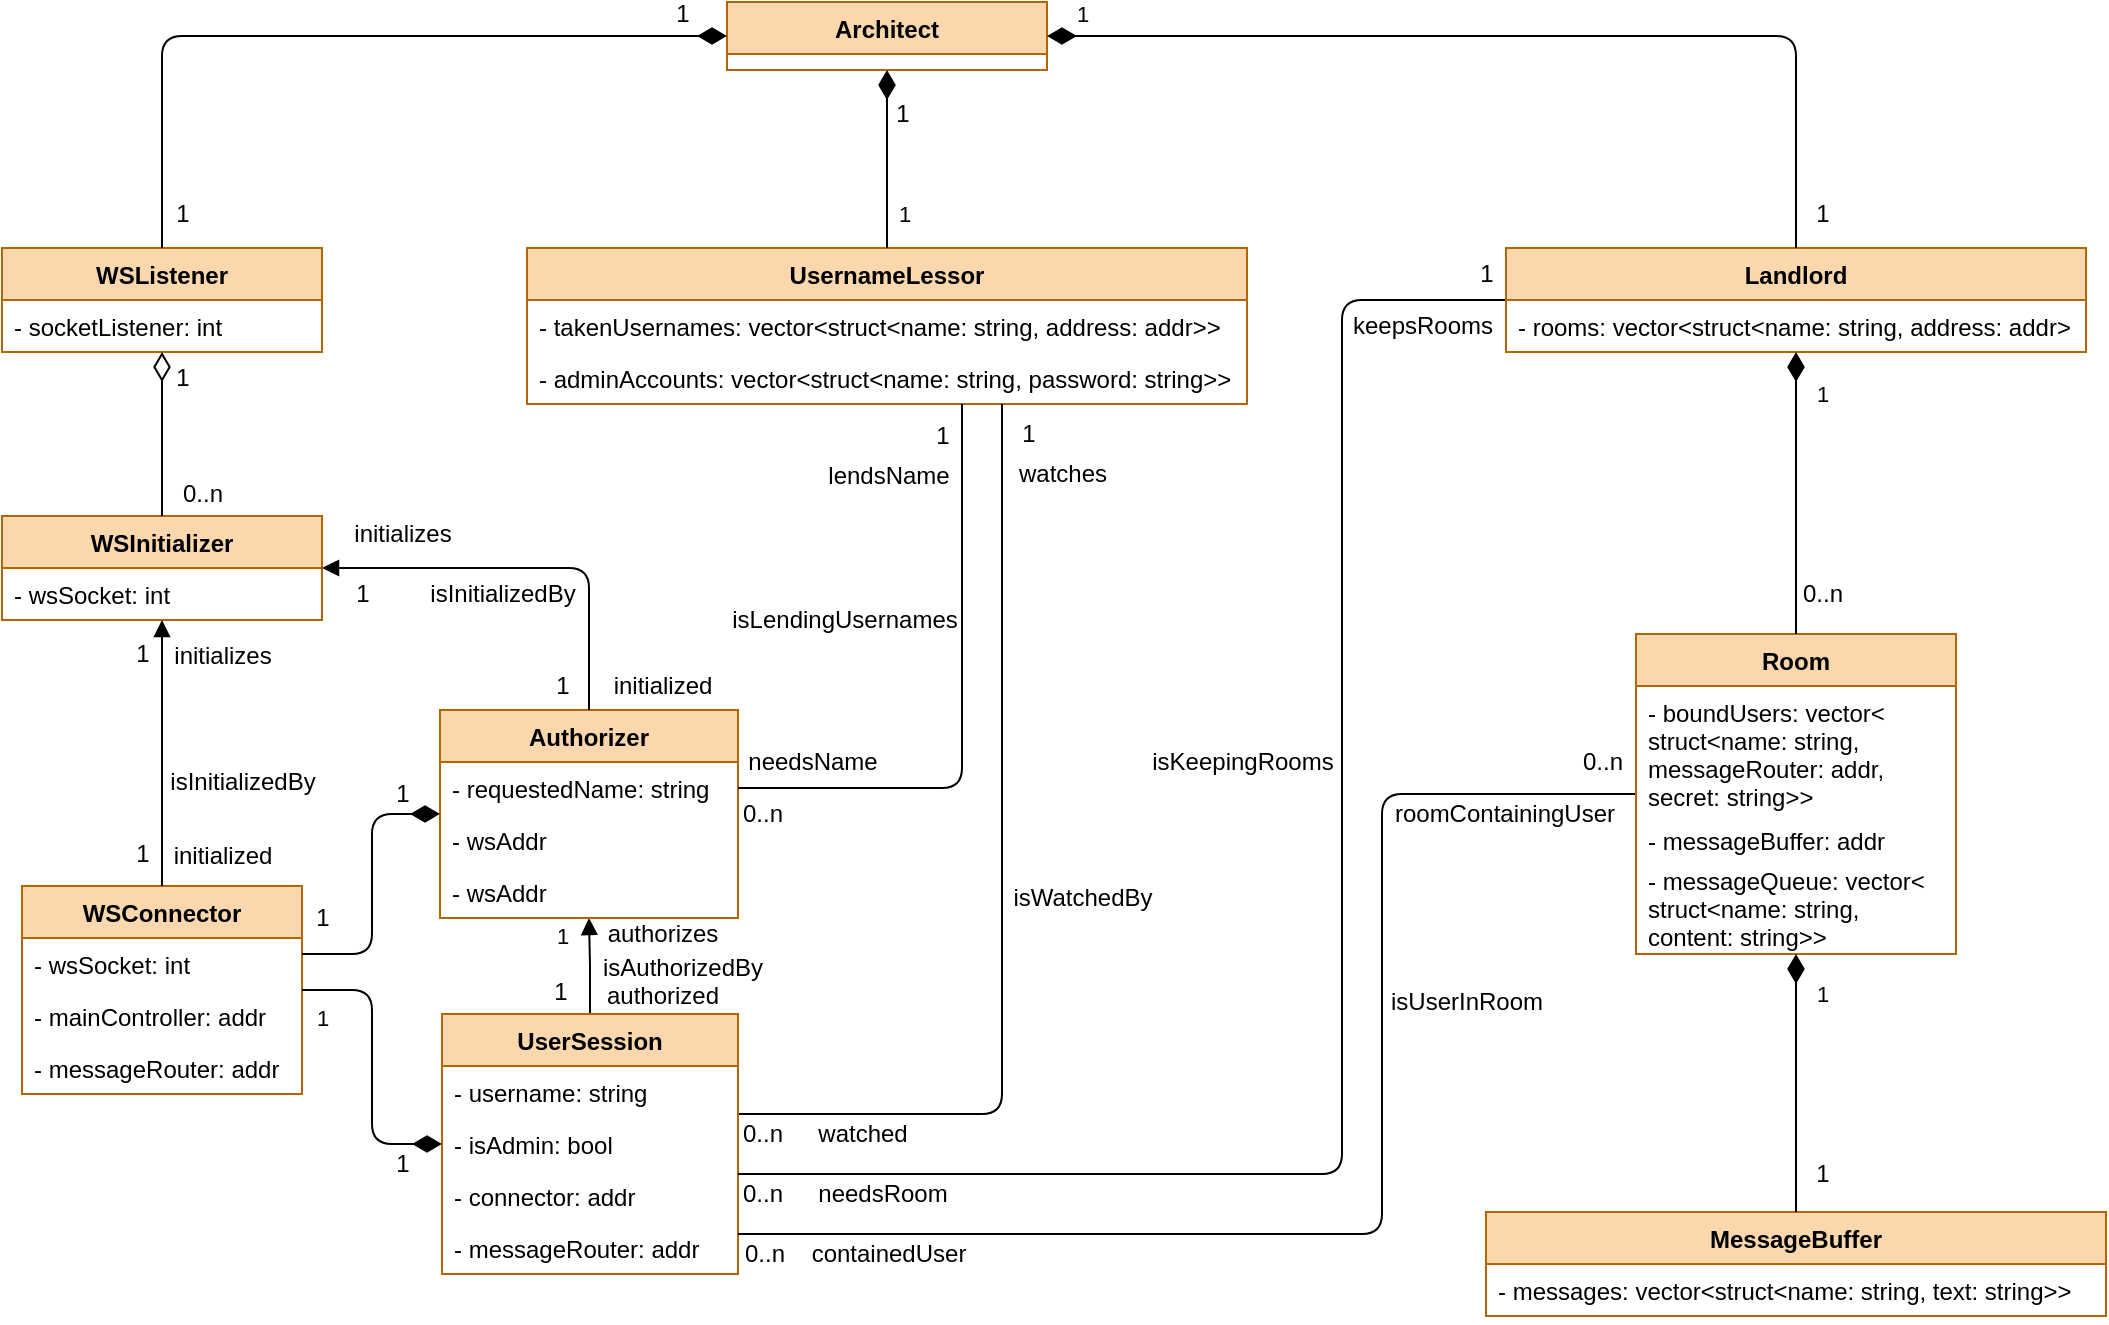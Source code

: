 <mxfile version="10.4.9" type="device"><diagram name="Diagram aktorów v2" id="rr_fTWwNaRQf55Klu2Y6"><mxGraphModel dx="1373" dy="843" grid="1" gridSize="10" guides="1" tooltips="1" connect="1" arrows="1" fold="1" page="1" pageScale="1" pageWidth="1169" pageHeight="827" math="0" shadow="0"><root><mxCell id="zxA9TpANWVotkcWOaQqB-0"/><mxCell id="zxA9TpANWVotkcWOaQqB-1" parent="zxA9TpANWVotkcWOaQqB-0"/><mxCell id="zxA9TpANWVotkcWOaQqB-6" value="Architect" style="swimlane;fontStyle=1;align=center;verticalAlign=top;childLayout=stackLayout;horizontal=1;startSize=26;horizontalStack=0;resizeParent=1;resizeParentMax=0;resizeLast=0;collapsible=1;marginBottom=0;fillColor=#fad7ac;strokeColor=#b46504;" parent="zxA9TpANWVotkcWOaQqB-1" vertex="1"><mxGeometry x="392.5" y="24" width="160" height="34" as="geometry"/></mxCell><mxCell id="zxA9TpANWVotkcWOaQqB-12" value="WSListener&#10;" style="swimlane;fontStyle=1;align=center;verticalAlign=top;childLayout=stackLayout;horizontal=1;startSize=26;horizontalStack=0;resizeParent=1;resizeParentMax=0;resizeLast=0;collapsible=1;marginBottom=0;fillColor=#fad7ac;strokeColor=#b46504;" parent="zxA9TpANWVotkcWOaQqB-1" vertex="1"><mxGeometry x="30" y="147" width="160" height="52" as="geometry"/></mxCell><mxCell id="zxA9TpANWVotkcWOaQqB-13" value="- socketListener: int" style="text;strokeColor=none;fillColor=none;align=left;verticalAlign=top;spacingLeft=4;spacingRight=4;overflow=hidden;rotatable=0;points=[[0,0.5],[1,0.5]];portConstraint=eastwest;" parent="zxA9TpANWVotkcWOaQqB-12" vertex="1"><mxGeometry y="26" width="160" height="26" as="geometry"/></mxCell><mxCell id="zxA9TpANWVotkcWOaQqB-17" value="WSConnector" style="swimlane;fontStyle=1;align=center;verticalAlign=top;childLayout=stackLayout;horizontal=1;startSize=26;horizontalStack=0;resizeParent=1;resizeParentMax=0;resizeLast=0;collapsible=1;marginBottom=0;fillColor=#fad7ac;strokeColor=#b46504;" parent="zxA9TpANWVotkcWOaQqB-1" vertex="1"><mxGeometry x="40" y="466" width="140" height="104" as="geometry"/></mxCell><mxCell id="zxA9TpANWVotkcWOaQqB-18" value="- wsSocket: int" style="text;strokeColor=none;fillColor=none;align=left;verticalAlign=top;spacingLeft=4;spacingRight=4;overflow=hidden;rotatable=0;points=[[0,0.5],[1,0.5]];portConstraint=eastwest;" parent="zxA9TpANWVotkcWOaQqB-17" vertex="1"><mxGeometry y="26" width="140" height="26" as="geometry"/></mxCell><mxCell id="zxA9TpANWVotkcWOaQqB-19" value="- mainController: addr" style="text;strokeColor=none;fillColor=none;align=left;verticalAlign=top;spacingLeft=4;spacingRight=4;overflow=hidden;rotatable=0;points=[[0,0.5],[1,0.5]];portConstraint=eastwest;" parent="zxA9TpANWVotkcWOaQqB-17" vertex="1"><mxGeometry y="52" width="140" height="26" as="geometry"/></mxCell><mxCell id="zxA9TpANWVotkcWOaQqB-20" value="- messageRouter: addr" style="text;strokeColor=none;fillColor=none;align=left;verticalAlign=top;spacingLeft=4;spacingRight=4;overflow=hidden;rotatable=0;points=[[0,0.5],[1,0.5]];portConstraint=eastwest;" parent="zxA9TpANWVotkcWOaQqB-17" vertex="1"><mxGeometry y="78" width="140" height="26" as="geometry"/></mxCell><mxCell id="OrC6-KIRTj1P0hcJWyzh-14" value="1" style="edgeStyle=orthogonalEdgeStyle;rounded=0;orthogonalLoop=1;jettySize=auto;html=1;endSize=6;endArrow=block;endFill=1;" edge="1" parent="zxA9TpANWVotkcWOaQqB-1" source="zxA9TpANWVotkcWOaQqB-39" target="zxA9TpANWVotkcWOaQqB-23"><mxGeometry x="0.631" y="14" relative="1" as="geometry"><mxPoint as="offset"/></mxGeometry></mxCell><mxCell id="Lt7dxFX-S4jymq1BvSvm-37" value="1" style="text;html=1;resizable=0;points=[];align=center;verticalAlign=middle;labelBackgroundColor=#ffffff;" vertex="1" connectable="0" parent="OrC6-KIRTj1P0hcJWyzh-14"><mxGeometry y="7" relative="1" as="geometry"><mxPoint x="-7.5" y="12.5" as="offset"/></mxGeometry></mxCell><mxCell id="Lt7dxFX-S4jymq1BvSvm-45" value="isAuthorizedBy" style="text;html=1;resizable=0;points=[];align=center;verticalAlign=middle;labelBackgroundColor=#ffffff;" vertex="1" connectable="0" parent="OrC6-KIRTj1P0hcJWyzh-14"><mxGeometry x="0.281" y="-1" relative="1" as="geometry"><mxPoint x="45.5" y="7" as="offset"/></mxGeometry></mxCell><mxCell id="Lt7dxFX-S4jymq1BvSvm-46" value="authorizes" style="text;html=1;resizable=0;points=[];align=center;verticalAlign=middle;labelBackgroundColor=#ffffff;" vertex="1" connectable="0" parent="OrC6-KIRTj1P0hcJWyzh-14"><mxGeometry x="0.005" y="15" relative="1" as="geometry"><mxPoint x="51.5" y="-16" as="offset"/></mxGeometry></mxCell><mxCell id="Lt7dxFX-S4jymq1BvSvm-47" value="authorized" style="text;html=1;resizable=0;points=[];align=center;verticalAlign=middle;labelBackgroundColor=#ffffff;" vertex="1" connectable="0" parent="OrC6-KIRTj1P0hcJWyzh-14"><mxGeometry x="-0.254" y="-1" relative="1" as="geometry"><mxPoint x="35" y="9" as="offset"/></mxGeometry></mxCell><mxCell id="zxA9TpANWVotkcWOaQqB-23" value="Authorizer" style="swimlane;fontStyle=1;align=center;verticalAlign=top;childLayout=stackLayout;horizontal=1;startSize=26;horizontalStack=0;resizeParent=1;resizeParentMax=0;resizeLast=0;collapsible=1;marginBottom=0;fillColor=#fad7ac;strokeColor=#b46504;" parent="zxA9TpANWVotkcWOaQqB-1" vertex="1"><mxGeometry x="249" y="378" width="149" height="104" as="geometry"/></mxCell><mxCell id="zxA9TpANWVotkcWOaQqB-24" value="- requestedName: string" style="text;strokeColor=none;fillColor=none;align=left;verticalAlign=top;spacingLeft=4;spacingRight=4;overflow=hidden;rotatable=0;points=[[0,0.5],[1,0.5]];portConstraint=eastwest;" parent="zxA9TpANWVotkcWOaQqB-23" vertex="1"><mxGeometry y="26" width="149" height="26" as="geometry"/></mxCell><mxCell id="zxA9TpANWVotkcWOaQqB-205" value="- wsAddr" style="text;strokeColor=none;fillColor=none;align=left;verticalAlign=top;spacingLeft=4;spacingRight=4;overflow=hidden;rotatable=0;points=[[0,0.5],[1,0.5]];portConstraint=eastwest;" parent="zxA9TpANWVotkcWOaQqB-23" vertex="1"><mxGeometry y="52" width="149" height="26" as="geometry"/></mxCell><mxCell id="zxA9TpANWVotkcWOaQqB-25" value="- wsAddr" style="text;strokeColor=none;fillColor=none;align=left;verticalAlign=top;spacingLeft=4;spacingRight=4;overflow=hidden;rotatable=0;points=[[0,0.5],[1,0.5]];portConstraint=eastwest;" parent="zxA9TpANWVotkcWOaQqB-23" vertex="1"><mxGeometry y="78" width="149" height="26" as="geometry"/></mxCell><mxCell id="zxA9TpANWVotkcWOaQqB-29" value="UsernameLessor" style="swimlane;fontStyle=1;align=center;verticalAlign=top;childLayout=stackLayout;horizontal=1;startSize=26;horizontalStack=0;resizeParent=1;resizeParentMax=0;resizeLast=0;collapsible=1;marginBottom=0;fillColor=#fad7ac;strokeColor=#b46504;" parent="zxA9TpANWVotkcWOaQqB-1" vertex="1"><mxGeometry x="292.5" y="147" width="360" height="78" as="geometry"/></mxCell><mxCell id="zxA9TpANWVotkcWOaQqB-30" value="- takenUsernames: vector&lt;struct&lt;name: string, address: addr&gt;&gt;&#10;" style="text;strokeColor=none;fillColor=none;align=left;verticalAlign=top;spacingLeft=4;spacingRight=4;overflow=hidden;rotatable=0;points=[[0,0.5],[1,0.5]];portConstraint=eastwest;" parent="zxA9TpANWVotkcWOaQqB-29" vertex="1"><mxGeometry y="26" width="360" height="26" as="geometry"/></mxCell><mxCell id="zxA9TpANWVotkcWOaQqB-31" value="- adminAccounts: vector&lt;struct&lt;name: string, password: string&gt;&gt;&#10;" style="text;strokeColor=none;fillColor=none;align=left;verticalAlign=top;spacingLeft=4;spacingRight=4;overflow=hidden;rotatable=0;points=[[0,0.5],[1,0.5]];portConstraint=eastwest;" parent="zxA9TpANWVotkcWOaQqB-29" vertex="1"><mxGeometry y="52" width="360" height="26" as="geometry"/></mxCell><mxCell id="OrC6-KIRTj1P0hcJWyzh-18" style="edgeStyle=orthogonalEdgeStyle;rounded=1;orthogonalLoop=1;jettySize=auto;html=1;endArrow=none;endFill=0;endSize=6;" edge="1" parent="zxA9TpANWVotkcWOaQqB-1" source="zxA9TpANWVotkcWOaQqB-39" target="zxA9TpANWVotkcWOaQqB-29"><mxGeometry relative="1" as="geometry"><Array as="points"><mxPoint x="530" y="580"/></Array></mxGeometry></mxCell><mxCell id="Lt7dxFX-S4jymq1BvSvm-19" value="0..n" style="text;html=1;resizable=0;points=[];align=center;verticalAlign=middle;labelBackgroundColor=#ffffff;" vertex="1" connectable="0" parent="OrC6-KIRTj1P0hcJWyzh-18"><mxGeometry x="0.069" y="-1" relative="1" as="geometry"><mxPoint x="-121" y="138" as="offset"/></mxGeometry></mxCell><mxCell id="Lt7dxFX-S4jymq1BvSvm-20" value="1" style="text;html=1;resizable=0;points=[];align=center;verticalAlign=middle;labelBackgroundColor=#ffffff;" vertex="1" connectable="0" parent="OrC6-KIRTj1P0hcJWyzh-18"><mxGeometry x="0.002" relative="1" as="geometry"><mxPoint x="12.5" y="-228" as="offset"/></mxGeometry></mxCell><mxCell id="Lt7dxFX-S4jymq1BvSvm-21" value="watched" style="text;html=1;resizable=0;points=[];align=center;verticalAlign=middle;labelBackgroundColor=#ffffff;" vertex="1" connectable="0" parent="OrC6-KIRTj1P0hcJWyzh-18"><mxGeometry x="-0.593" y="37" relative="1" as="geometry"><mxPoint x="-37" y="47" as="offset"/></mxGeometry></mxCell><mxCell id="Lt7dxFX-S4jymq1BvSvm-22" value="watches" style="text;html=1;resizable=0;points=[];align=center;verticalAlign=middle;labelBackgroundColor=#ffffff;" vertex="1" connectable="0" parent="OrC6-KIRTj1P0hcJWyzh-18"><mxGeometry x="0.499" y="-1" relative="1" as="geometry"><mxPoint x="29" y="-87" as="offset"/></mxGeometry></mxCell><mxCell id="Lt7dxFX-S4jymq1BvSvm-23" value="isWatchedBy" style="text;html=1;resizable=0;points=[];align=center;verticalAlign=middle;labelBackgroundColor=#ffffff;" vertex="1" connectable="0" parent="OrC6-KIRTj1P0hcJWyzh-18"><mxGeometry x="-0.083" y="-5" relative="1" as="geometry"><mxPoint x="35" y="-17" as="offset"/></mxGeometry></mxCell><mxCell id="zxA9TpANWVotkcWOaQqB-39" value="UserSession" style="swimlane;fontStyle=1;align=center;verticalAlign=top;childLayout=stackLayout;horizontal=1;startSize=26;horizontalStack=0;resizeParent=1;resizeParentMax=0;resizeLast=0;collapsible=1;marginBottom=0;fillColor=#fad7ac;strokeColor=#b46504;" parent="zxA9TpANWVotkcWOaQqB-1" vertex="1"><mxGeometry x="250" y="530" width="148" height="130" as="geometry"/></mxCell><mxCell id="zxA9TpANWVotkcWOaQqB-40" value="- username: string" style="text;strokeColor=none;fillColor=none;align=left;verticalAlign=top;spacingLeft=4;spacingRight=4;overflow=hidden;rotatable=0;points=[[0,0.5],[1,0.5]];portConstraint=eastwest;" parent="zxA9TpANWVotkcWOaQqB-39" vertex="1"><mxGeometry y="26" width="148" height="26" as="geometry"/></mxCell><mxCell id="zxA9TpANWVotkcWOaQqB-41" value="- isAdmin: bool" style="text;strokeColor=none;fillColor=none;align=left;verticalAlign=top;spacingLeft=4;spacingRight=4;overflow=hidden;rotatable=0;points=[[0,0.5],[1,0.5]];portConstraint=eastwest;" parent="zxA9TpANWVotkcWOaQqB-39" vertex="1"><mxGeometry y="52" width="148" height="26" as="geometry"/></mxCell><mxCell id="zxA9TpANWVotkcWOaQqB-42" value="- connector: addr" style="text;strokeColor=none;fillColor=none;align=left;verticalAlign=top;spacingLeft=4;spacingRight=4;overflow=hidden;rotatable=0;points=[[0,0.5],[1,0.5]];portConstraint=eastwest;" parent="zxA9TpANWVotkcWOaQqB-39" vertex="1"><mxGeometry y="78" width="148" height="26" as="geometry"/></mxCell><mxCell id="zxA9TpANWVotkcWOaQqB-43" value="- messageRouter: addr" style="text;strokeColor=none;fillColor=none;align=left;verticalAlign=top;spacingLeft=4;spacingRight=4;overflow=hidden;rotatable=0;points=[[0,0.5],[1,0.5]];portConstraint=eastwest;" parent="zxA9TpANWVotkcWOaQqB-39" vertex="1"><mxGeometry y="104" width="148" height="26" as="geometry"/></mxCell><mxCell id="OrC6-KIRTj1P0hcJWyzh-20" style="edgeStyle=orthogonalEdgeStyle;rounded=1;orthogonalLoop=1;jettySize=auto;html=1;endArrow=none;endFill=0;endSize=6;" edge="1" parent="zxA9TpANWVotkcWOaQqB-1" source="zxA9TpANWVotkcWOaQqB-47" target="zxA9TpANWVotkcWOaQqB-39"><mxGeometry relative="1" as="geometry"><Array as="points"><mxPoint x="720" y="420"/><mxPoint x="720" y="640"/></Array></mxGeometry></mxCell><mxCell id="Lt7dxFX-S4jymq1BvSvm-9" value="0..n" style="text;html=1;resizable=0;points=[];align=center;verticalAlign=middle;labelBackgroundColor=#ffffff;" vertex="1" connectable="0" parent="OrC6-KIRTj1P0hcJWyzh-20"><mxGeometry x="-0.942" y="-1" relative="1" as="geometry"><mxPoint x="2" y="-15" as="offset"/></mxGeometry></mxCell><mxCell id="Lt7dxFX-S4jymq1BvSvm-10" value="isUserInRoom" style="text;html=1;resizable=0;points=[];align=center;verticalAlign=middle;labelBackgroundColor=#ffffff;" vertex="1" connectable="0" parent="OrC6-KIRTj1P0hcJWyzh-20"><mxGeometry x="-0.314" y="-4" relative="1" as="geometry"><mxPoint x="46" y="1" as="offset"/></mxGeometry></mxCell><mxCell id="Lt7dxFX-S4jymq1BvSvm-11" value="roomContainingUser" style="text;html=1;resizable=0;points=[];align=center;verticalAlign=middle;labelBackgroundColor=#ffffff;" vertex="1" connectable="0" parent="OrC6-KIRTj1P0hcJWyzh-20"><mxGeometry x="-0.8" y="1" relative="1" as="geometry"><mxPoint x="1" y="9" as="offset"/></mxGeometry></mxCell><mxCell id="Lt7dxFX-S4jymq1BvSvm-12" value="0..n" style="text;html=1;resizable=0;points=[];align=center;verticalAlign=middle;labelBackgroundColor=#ffffff;" vertex="1" connectable="0" parent="OrC6-KIRTj1P0hcJWyzh-20"><mxGeometry x="0.117" y="-1" relative="1" as="geometry"><mxPoint x="-283" y="11" as="offset"/></mxGeometry></mxCell><mxCell id="Lt7dxFX-S4jymq1BvSvm-13" value="containedUser" style="text;html=1;resizable=0;points=[];align=center;verticalAlign=middle;labelBackgroundColor=#ffffff;" vertex="1" connectable="0" parent="OrC6-KIRTj1P0hcJWyzh-20"><mxGeometry x="0.63" y="1" relative="1" as="geometry"><mxPoint x="-49.5" y="9" as="offset"/></mxGeometry></mxCell><mxCell id="zxA9TpANWVotkcWOaQqB-47" value="Room" style="swimlane;fontStyle=1;align=center;verticalAlign=top;childLayout=stackLayout;horizontal=1;startSize=26;horizontalStack=0;resizeParent=1;resizeParentMax=0;resizeLast=0;collapsible=1;marginBottom=0;fillColor=#fad7ac;strokeColor=#b46504;" parent="zxA9TpANWVotkcWOaQqB-1" vertex="1"><mxGeometry x="847" y="340" width="160" height="160" as="geometry"/></mxCell><mxCell id="zxA9TpANWVotkcWOaQqB-48" value="- boundUsers: vector&lt;&#10;struct&lt;name: string, &#10;messageRouter: addr,&#10;secret: string&gt;&gt;&#10;" style="text;strokeColor=none;fillColor=none;align=left;verticalAlign=top;spacingLeft=4;spacingRight=4;overflow=hidden;rotatable=0;points=[[0,0.5],[1,0.5]];portConstraint=eastwest;" parent="zxA9TpANWVotkcWOaQqB-47" vertex="1"><mxGeometry y="26" width="160" height="64" as="geometry"/></mxCell><mxCell id="zxA9TpANWVotkcWOaQqB-49" value="- messageBuffer: addr" style="text;strokeColor=none;fillColor=none;align=left;verticalAlign=top;spacingLeft=4;spacingRight=4;overflow=hidden;rotatable=0;points=[[0,0.5],[1,0.5]];portConstraint=eastwest;" parent="zxA9TpANWVotkcWOaQqB-47" vertex="1"><mxGeometry y="90" width="160" height="20" as="geometry"/></mxCell><mxCell id="zxA9TpANWVotkcWOaQqB-50" value="- messageQueue: vector&lt;&#10;struct&lt;name: string,&#10;content: string&gt;&gt;&#10;" style="text;strokeColor=none;fillColor=none;align=left;verticalAlign=top;spacingLeft=4;spacingRight=4;overflow=hidden;rotatable=0;points=[[0,0.5],[1,0.5]];portConstraint=eastwest;" parent="zxA9TpANWVotkcWOaQqB-47" vertex="1"><mxGeometry y="110" width="160" height="50" as="geometry"/></mxCell><mxCell id="zxA9TpANWVotkcWOaQqB-63" value="MessageBuffer" style="swimlane;fontStyle=1;align=center;verticalAlign=top;childLayout=stackLayout;horizontal=1;startSize=26;horizontalStack=0;resizeParent=1;resizeParentMax=0;resizeLast=0;collapsible=1;marginBottom=0;fillColor=#fad7ac;strokeColor=#b46504;" parent="zxA9TpANWVotkcWOaQqB-1" vertex="1"><mxGeometry x="772" y="629" width="310" height="52" as="geometry"/></mxCell><mxCell id="zxA9TpANWVotkcWOaQqB-64" value="- messages: vector&lt;struct&lt;name: string, text: string&gt;&gt;" style="text;strokeColor=none;fillColor=none;align=left;verticalAlign=top;spacingLeft=4;spacingRight=4;overflow=hidden;rotatable=0;points=[[0,0.5],[1,0.5]];portConstraint=eastwest;" parent="zxA9TpANWVotkcWOaQqB-63" vertex="1"><mxGeometry y="26" width="310" height="26" as="geometry"/></mxCell><mxCell id="OrC6-KIRTj1P0hcJWyzh-19" style="edgeStyle=orthogonalEdgeStyle;rounded=1;orthogonalLoop=1;jettySize=auto;html=1;endArrow=none;endFill=0;endSize=6;" edge="1" parent="zxA9TpANWVotkcWOaQqB-1" source="zxA9TpANWVotkcWOaQqB-70" target="zxA9TpANWVotkcWOaQqB-39"><mxGeometry relative="1" as="geometry"><Array as="points"><mxPoint x="700" y="173"/><mxPoint x="700" y="610"/></Array></mxGeometry></mxCell><mxCell id="Lt7dxFX-S4jymq1BvSvm-14" value="1" style="text;html=1;resizable=0;points=[];align=center;verticalAlign=middle;labelBackgroundColor=#ffffff;" vertex="1" connectable="0" parent="OrC6-KIRTj1P0hcJWyzh-19"><mxGeometry x="-0.8" y="53" relative="1" as="geometry"><mxPoint x="19" y="-13" as="offset"/></mxGeometry></mxCell><mxCell id="Lt7dxFX-S4jymq1BvSvm-15" value="0..n" style="text;html=1;resizable=0;points=[];align=center;verticalAlign=middle;labelBackgroundColor=#ffffff;" vertex="1" connectable="0" parent="OrC6-KIRTj1P0hcJWyzh-19"><mxGeometry x="0.89" y="1" relative="1" as="geometry"><mxPoint x="-33" y="9" as="offset"/></mxGeometry></mxCell><mxCell id="Lt7dxFX-S4jymq1BvSvm-16" value="needsRoom" style="text;html=1;resizable=0;points=[];align=center;verticalAlign=middle;labelBackgroundColor=#ffffff;" vertex="1" connectable="0" parent="OrC6-KIRTj1P0hcJWyzh-19"><mxGeometry x="0.781" y="3" relative="1" as="geometry"><mxPoint x="-18" y="7" as="offset"/></mxGeometry></mxCell><mxCell id="Lt7dxFX-S4jymq1BvSvm-17" value="isKeepingRooms" style="text;html=1;resizable=0;points=[];align=center;verticalAlign=middle;labelBackgroundColor=#ffffff;" vertex="1" connectable="0" parent="OrC6-KIRTj1P0hcJWyzh-19"><mxGeometry x="-0.425" y="-4" relative="1" as="geometry"><mxPoint x="-46" y="77" as="offset"/></mxGeometry></mxCell><mxCell id="Lt7dxFX-S4jymq1BvSvm-18" value="keepsRooms" style="text;html=1;resizable=0;points=[];align=center;verticalAlign=middle;labelBackgroundColor=#ffffff;" vertex="1" connectable="0" parent="OrC6-KIRTj1P0hcJWyzh-19"><mxGeometry x="-0.864" y="5" relative="1" as="geometry"><mxPoint x="14" y="8" as="offset"/></mxGeometry></mxCell><mxCell id="zxA9TpANWVotkcWOaQqB-70" value="Landlord" style="swimlane;fontStyle=1;align=center;verticalAlign=top;childLayout=stackLayout;horizontal=1;startSize=26;horizontalStack=0;resizeParent=1;resizeParentMax=0;resizeLast=0;collapsible=1;marginBottom=0;fillColor=#fad7ac;strokeColor=#b46504;" parent="zxA9TpANWVotkcWOaQqB-1" vertex="1"><mxGeometry x="782" y="147" width="290" height="52" as="geometry"/></mxCell><mxCell id="zxA9TpANWVotkcWOaQqB-71" value="- rooms: vector&lt;struct&lt;name: string, address: addr&gt;" style="text;strokeColor=none;fillColor=none;align=left;verticalAlign=top;spacingLeft=4;spacingRight=4;overflow=hidden;rotatable=0;points=[[0,0.5],[1,0.5]];portConstraint=eastwest;" parent="zxA9TpANWVotkcWOaQqB-70" vertex="1"><mxGeometry y="26" width="290" height="26" as="geometry"/></mxCell><mxCell id="zxA9TpANWVotkcWOaQqB-74" value="WSInitializer" style="swimlane;fontStyle=1;align=center;verticalAlign=top;childLayout=stackLayout;horizontal=1;startSize=26;horizontalStack=0;resizeParent=1;resizeParentMax=0;resizeLast=0;collapsible=1;marginBottom=0;fillColor=#fad7ac;strokeColor=#b46504;" parent="zxA9TpANWVotkcWOaQqB-1" vertex="1"><mxGeometry x="30" y="281" width="160" height="52" as="geometry"/></mxCell><mxCell id="zxA9TpANWVotkcWOaQqB-75" value="- wsSocket: int" style="text;strokeColor=none;fillColor=none;align=left;verticalAlign=top;spacingLeft=4;spacingRight=4;overflow=hidden;rotatable=0;points=[[0,0.5],[1,0.5]];portConstraint=eastwest;" parent="zxA9TpANWVotkcWOaQqB-74" vertex="1"><mxGeometry y="26" width="160" height="26" as="geometry"/></mxCell><mxCell id="OrC6-KIRTj1P0hcJWyzh-1" value="1" style="endArrow=diamondThin;endFill=1;endSize=12;html=1;" edge="1" parent="zxA9TpANWVotkcWOaQqB-1" source="zxA9TpANWVotkcWOaQqB-63" target="zxA9TpANWVotkcWOaQqB-47"><mxGeometry x="0.69" y="-13" width="160" relative="1" as="geometry"><mxPoint x="1080" y="560" as="sourcePoint"/><mxPoint x="937" y="196" as="targetPoint"/><mxPoint as="offset"/></mxGeometry></mxCell><mxCell id="Lt7dxFX-S4jymq1BvSvm-8" value="1" style="text;html=1;resizable=0;points=[];align=center;verticalAlign=middle;labelBackgroundColor=#ffffff;" vertex="1" connectable="0" parent="OrC6-KIRTj1P0hcJWyzh-1"><mxGeometry x="-0.333" y="-1" relative="1" as="geometry"><mxPoint x="12" y="24" as="offset"/></mxGeometry></mxCell><mxCell id="OrC6-KIRTj1P0hcJWyzh-2" value="1" style="endArrow=diamondThin;endFill=1;endSize=12;html=1;" edge="1" parent="zxA9TpANWVotkcWOaQqB-1" source="zxA9TpANWVotkcWOaQqB-47" target="zxA9TpANWVotkcWOaQqB-70"><mxGeometry x="0.702" y="-13" width="160" relative="1" as="geometry"><mxPoint x="937" y="639" as="sourcePoint"/><mxPoint x="937" y="510" as="targetPoint"/><mxPoint as="offset"/></mxGeometry></mxCell><mxCell id="Lt7dxFX-S4jymq1BvSvm-7" value="0..n" style="text;html=1;resizable=0;points=[];align=center;verticalAlign=middle;labelBackgroundColor=#ffffff;" vertex="1" connectable="0" parent="OrC6-KIRTj1P0hcJWyzh-2"><mxGeometry x="-0.603" y="-4" relative="1" as="geometry"><mxPoint x="9" y="8" as="offset"/></mxGeometry></mxCell><mxCell id="OrC6-KIRTj1P0hcJWyzh-3" value="1" style="endArrow=diamondThin;endFill=1;endSize=12;html=1;" edge="1" parent="zxA9TpANWVotkcWOaQqB-1" source="zxA9TpANWVotkcWOaQqB-70" target="zxA9TpANWVotkcWOaQqB-6"><mxGeometry x="0.927" y="-11" width="160" relative="1" as="geometry"><mxPoint x="937" y="350" as="sourcePoint"/><mxPoint x="937" y="209" as="targetPoint"/><Array as="points"><mxPoint x="927" y="41"/></Array><mxPoint as="offset"/></mxGeometry></mxCell><mxCell id="Lt7dxFX-S4jymq1BvSvm-3" value="1" style="text;html=1;resizable=0;points=[];align=center;verticalAlign=middle;labelBackgroundColor=#ffffff;" vertex="1" connectable="0" parent="OrC6-KIRTj1P0hcJWyzh-3"><mxGeometry x="0.532" y="-3" relative="1" as="geometry"><mxPoint x="275" y="92" as="offset"/></mxGeometry></mxCell><mxCell id="OrC6-KIRTj1P0hcJWyzh-4" value="1" style="endArrow=diamondThin;endFill=1;endSize=12;html=1;" edge="1" parent="zxA9TpANWVotkcWOaQqB-1" source="zxA9TpANWVotkcWOaQqB-29" target="zxA9TpANWVotkcWOaQqB-6"><mxGeometry x="-0.618" y="-7" width="160" relative="1" as="geometry"><mxPoint x="690" y="186" as="sourcePoint"/><mxPoint x="690" y="45" as="targetPoint"/><mxPoint x="1" as="offset"/></mxGeometry></mxCell><mxCell id="Lt7dxFX-S4jymq1BvSvm-2" value="1" style="text;html=1;resizable=0;points=[];align=center;verticalAlign=middle;labelBackgroundColor=#ffffff;" vertex="1" connectable="0" parent="OrC6-KIRTj1P0hcJWyzh-4"><mxGeometry x="0.528" y="-3" relative="1" as="geometry"><mxPoint x="4.5" y="1" as="offset"/></mxGeometry></mxCell><mxCell id="OrC6-KIRTj1P0hcJWyzh-5" value="" style="endArrow=diamondThin;endFill=1;endSize=12;html=1;" edge="1" parent="zxA9TpANWVotkcWOaQqB-1" source="zxA9TpANWVotkcWOaQqB-12" target="zxA9TpANWVotkcWOaQqB-6"><mxGeometry width="160" relative="1" as="geometry"><mxPoint x="482.5" y="157" as="sourcePoint"/><mxPoint x="482.5" y="68" as="targetPoint"/><Array as="points"><mxPoint x="110" y="41"/></Array></mxGeometry></mxCell><mxCell id="Lt7dxFX-S4jymq1BvSvm-0" value="1" style="text;html=1;resizable=0;points=[];align=center;verticalAlign=middle;labelBackgroundColor=#ffffff;" vertex="1" connectable="0" parent="OrC6-KIRTj1P0hcJWyzh-5"><mxGeometry x="0.828" relative="1" as="geometry"><mxPoint x="11" y="-11" as="offset"/></mxGeometry></mxCell><mxCell id="Lt7dxFX-S4jymq1BvSvm-1" value="1" style="text;html=1;resizable=0;points=[];align=center;verticalAlign=middle;labelBackgroundColor=#ffffff;" vertex="1" connectable="0" parent="OrC6-KIRTj1P0hcJWyzh-5"><mxGeometry x="-0.923" y="-3" relative="1" as="geometry"><mxPoint x="7" y="-2" as="offset"/></mxGeometry></mxCell><mxCell id="OrC6-KIRTj1P0hcJWyzh-6" value="" style="endArrow=diamondThin;endFill=0;endSize=12;html=1;" edge="1" parent="zxA9TpANWVotkcWOaQqB-1" source="zxA9TpANWVotkcWOaQqB-74" target="zxA9TpANWVotkcWOaQqB-12"><mxGeometry width="160" relative="1" as="geometry"><mxPoint x="170" y="240" as="sourcePoint"/><mxPoint x="330" y="240" as="targetPoint"/></mxGeometry></mxCell><mxCell id="Lt7dxFX-S4jymq1BvSvm-48" value="1" style="text;html=1;resizable=0;points=[];align=center;verticalAlign=middle;labelBackgroundColor=#ffffff;" vertex="1" connectable="0" parent="OrC6-KIRTj1P0hcJWyzh-6"><mxGeometry x="-0.342" y="-5" relative="1" as="geometry"><mxPoint x="5" y="-42" as="offset"/></mxGeometry></mxCell><mxCell id="Lt7dxFX-S4jymq1BvSvm-49" value="0..n" style="text;html=1;resizable=0;points=[];align=center;verticalAlign=middle;labelBackgroundColor=#ffffff;" vertex="1" connectable="0" parent="OrC6-KIRTj1P0hcJWyzh-6"><mxGeometry x="-0.561" y="-4" relative="1" as="geometry"><mxPoint x="16" y="7" as="offset"/></mxGeometry></mxCell><mxCell id="OrC6-KIRTj1P0hcJWyzh-7" value="" style="endArrow=block;endFill=1;html=1;edgeStyle=orthogonalEdgeStyle;align=left;verticalAlign=top;" edge="1" parent="zxA9TpANWVotkcWOaQqB-1" source="zxA9TpANWVotkcWOaQqB-17" target="zxA9TpANWVotkcWOaQqB-74"><mxGeometry x="-1" relative="1" as="geometry"><mxPoint x="10" y="400" as="sourcePoint"/><mxPoint x="170" y="400" as="targetPoint"/></mxGeometry></mxCell><mxCell id="Lt7dxFX-S4jymq1BvSvm-30" value="1" style="text;html=1;resizable=0;points=[];align=center;verticalAlign=middle;labelBackgroundColor=#ffffff;" vertex="1" connectable="0" parent="OrC6-KIRTj1P0hcJWyzh-7"><mxGeometry x="-0.143" y="4" relative="1" as="geometry"><mxPoint x="-6" y="-59" as="offset"/></mxGeometry></mxCell><mxCell id="Lt7dxFX-S4jymq1BvSvm-31" value="1" style="text;html=1;resizable=0;points=[];align=center;verticalAlign=middle;labelBackgroundColor=#ffffff;" vertex="1" connectable="0" parent="OrC6-KIRTj1P0hcJWyzh-7"><mxGeometry x="-0.684" y="3" relative="1" as="geometry"><mxPoint x="-7" y="5" as="offset"/></mxGeometry></mxCell><mxCell id="Lt7dxFX-S4jymq1BvSvm-39" value="isInitializedBy" style="text;html=1;resizable=0;points=[];align=center;verticalAlign=middle;labelBackgroundColor=#ffffff;" vertex="1" connectable="0" parent="OrC6-KIRTj1P0hcJWyzh-7"><mxGeometry x="-0.316" y="-1" relative="1" as="geometry"><mxPoint x="39" y="-7" as="offset"/></mxGeometry></mxCell><mxCell id="Lt7dxFX-S4jymq1BvSvm-40" value="initializes" style="text;html=1;resizable=0;points=[];align=center;verticalAlign=middle;labelBackgroundColor=#ffffff;" vertex="1" connectable="0" parent="OrC6-KIRTj1P0hcJWyzh-7"><mxGeometry x="0.687" y="-1" relative="1" as="geometry"><mxPoint x="29" y="-3.5" as="offset"/></mxGeometry></mxCell><mxCell id="Lt7dxFX-S4jymq1BvSvm-41" value="initialized" style="text;html=1;resizable=0;points=[];align=center;verticalAlign=middle;labelBackgroundColor=#ffffff;" vertex="1" connectable="0" parent="OrC6-KIRTj1P0hcJWyzh-7"><mxGeometry x="-0.742" y="-1" relative="1" as="geometry"><mxPoint x="29" y="1.5" as="offset"/></mxGeometry></mxCell><mxCell id="OrC6-KIRTj1P0hcJWyzh-9" value="" style="endArrow=block;endFill=1;html=1;edgeStyle=orthogonalEdgeStyle;align=left;verticalAlign=top;" edge="1" parent="zxA9TpANWVotkcWOaQqB-1" source="zxA9TpANWVotkcWOaQqB-23" target="zxA9TpANWVotkcWOaQqB-74"><mxGeometry x="-1" relative="1" as="geometry"><mxPoint x="340" y="320" as="sourcePoint"/><mxPoint x="500" y="320" as="targetPoint"/><Array as="points"><mxPoint x="324" y="307"/></Array></mxGeometry></mxCell><mxCell id="OrC6-KIRTj1P0hcJWyzh-10" value="" style="resizable=0;html=1;align=left;verticalAlign=bottom;labelBackgroundColor=#ffffff;fontSize=10;" connectable="0" vertex="1" parent="OrC6-KIRTj1P0hcJWyzh-9"><mxGeometry x="-1" relative="1" as="geometry"/></mxCell><mxCell id="Lt7dxFX-S4jymq1BvSvm-32" value="1" style="text;html=1;resizable=0;points=[];align=center;verticalAlign=middle;labelBackgroundColor=#ffffff;" vertex="1" connectable="0" parent="OrC6-KIRTj1P0hcJWyzh-9"><mxGeometry x="-0.307" y="24" relative="1" as="geometry"><mxPoint x="-114" y="-11" as="offset"/></mxGeometry></mxCell><mxCell id="Lt7dxFX-S4jymq1BvSvm-33" value="1" style="text;html=1;resizable=0;points=[];align=center;verticalAlign=middle;labelBackgroundColor=#ffffff;" vertex="1" connectable="0" parent="OrC6-KIRTj1P0hcJWyzh-9"><mxGeometry x="-0.532" relative="1" as="geometry"><mxPoint x="-14" y="36" as="offset"/></mxGeometry></mxCell><mxCell id="Lt7dxFX-S4jymq1BvSvm-42" value="initializes" style="text;html=1;resizable=0;points=[];align=center;verticalAlign=middle;labelBackgroundColor=#ffffff;" vertex="1" connectable="0" parent="OrC6-KIRTj1P0hcJWyzh-9"><mxGeometry x="0.45" y="-2" relative="1" as="geometry"><mxPoint x="-16.5" y="-15" as="offset"/></mxGeometry></mxCell><mxCell id="Lt7dxFX-S4jymq1BvSvm-43" value="initialized" style="text;html=1;resizable=0;points=[];align=center;verticalAlign=middle;labelBackgroundColor=#ffffff;" vertex="1" connectable="0" parent="OrC6-KIRTj1P0hcJWyzh-9"><mxGeometry x="-0.308" y="16" relative="1" as="geometry"><mxPoint x="36" y="43" as="offset"/></mxGeometry></mxCell><mxCell id="Lt7dxFX-S4jymq1BvSvm-44" value="isInitializedBy" style="text;html=1;resizable=0;points=[];align=center;verticalAlign=middle;labelBackgroundColor=#ffffff;" vertex="1" connectable="0" parent="OrC6-KIRTj1P0hcJWyzh-9"><mxGeometry x="-0.308" y="29" relative="1" as="geometry"><mxPoint x="-44" y="-16" as="offset"/></mxGeometry></mxCell><mxCell id="OrC6-KIRTj1P0hcJWyzh-12" value="1" style="endArrow=diamondThin;endFill=1;endSize=12;html=1;edgeStyle=orthogonalEdgeStyle;" edge="1" parent="zxA9TpANWVotkcWOaQqB-1" source="zxA9TpANWVotkcWOaQqB-17" target="zxA9TpANWVotkcWOaQqB-39"><mxGeometry x="-0.338" y="-25" width="160" relative="1" as="geometry"><mxPoint x="170" y="660" as="sourcePoint"/><mxPoint x="10" y="660" as="targetPoint"/><mxPoint as="offset"/></mxGeometry></mxCell><mxCell id="Lt7dxFX-S4jymq1BvSvm-36" value="1" style="text;html=1;resizable=0;points=[];align=center;verticalAlign=middle;labelBackgroundColor=#ffffff;" vertex="1" connectable="0" parent="OrC6-KIRTj1P0hcJWyzh-12"><mxGeometry x="-0.183" relative="1" as="geometry"><mxPoint x="15" y="62" as="offset"/></mxGeometry></mxCell><mxCell id="OrC6-KIRTj1P0hcJWyzh-13" value="" style="endArrow=diamondThin;endFill=1;endSize=12;html=1;edgeStyle=orthogonalEdgeStyle;" edge="1" parent="zxA9TpANWVotkcWOaQqB-1" source="zxA9TpANWVotkcWOaQqB-17" target="zxA9TpANWVotkcWOaQqB-23"><mxGeometry width="160" relative="1" as="geometry"><mxPoint x="190" y="545.163" as="sourcePoint"/><mxPoint x="259" y="562.082" as="targetPoint"/><Array as="points"><mxPoint x="215" y="500"/><mxPoint x="215" y="430"/></Array></mxGeometry></mxCell><mxCell id="Lt7dxFX-S4jymq1BvSvm-34" value="1" style="text;html=1;resizable=0;points=[];align=center;verticalAlign=middle;labelBackgroundColor=#ffffff;" vertex="1" connectable="0" parent="OrC6-KIRTj1P0hcJWyzh-13"><mxGeometry x="0.583" y="-6" relative="1" as="geometry"><mxPoint x="10" y="-16" as="offset"/></mxGeometry></mxCell><mxCell id="Lt7dxFX-S4jymq1BvSvm-35" value="1" style="text;html=1;resizable=0;points=[];align=center;verticalAlign=middle;labelBackgroundColor=#ffffff;" vertex="1" connectable="0" parent="OrC6-KIRTj1P0hcJWyzh-13"><mxGeometry x="-0.54" y="15" relative="1" as="geometry"><mxPoint x="-22" y="-3" as="offset"/></mxGeometry></mxCell><mxCell id="OrC6-KIRTj1P0hcJWyzh-15" value="" style="endArrow=none;html=1;edgeStyle=orthogonalEdgeStyle;exitX=1;exitY=0.5;exitDx=0;exitDy=0;" edge="1" parent="zxA9TpANWVotkcWOaQqB-1" source="zxA9TpANWVotkcWOaQqB-24" target="zxA9TpANWVotkcWOaQqB-29"><mxGeometry relative="1" as="geometry"><mxPoint x="450" y="300" as="sourcePoint"/><mxPoint x="610" y="300" as="targetPoint"/><Array as="points"><mxPoint x="510" y="417"/></Array></mxGeometry></mxCell><mxCell id="Lt7dxFX-S4jymq1BvSvm-24" value="1" style="text;html=1;resizable=0;points=[];align=center;verticalAlign=middle;labelBackgroundColor=#ffffff;" vertex="1" connectable="0" parent="OrC6-KIRTj1P0hcJWyzh-15"><mxGeometry x="0.873" y="4" relative="1" as="geometry"><mxPoint x="-6" y="-4" as="offset"/></mxGeometry></mxCell><mxCell id="Lt7dxFX-S4jymq1BvSvm-25" value="0..n" style="text;html=1;resizable=0;points=[];align=center;verticalAlign=middle;labelBackgroundColor=#ffffff;" vertex="1" connectable="0" parent="OrC6-KIRTj1P0hcJWyzh-15"><mxGeometry x="-0.633" y="-3" relative="1" as="geometry"><mxPoint x="-44" y="10" as="offset"/></mxGeometry></mxCell><mxCell id="Lt7dxFX-S4jymq1BvSvm-26" value="isLendingUsernames" style="text;html=1;resizable=0;points=[];align=center;verticalAlign=middle;labelBackgroundColor=#ffffff;" vertex="1" connectable="0" parent="OrC6-KIRTj1P0hcJWyzh-15"><mxGeometry x="-0.438" y="31" relative="1" as="geometry"><mxPoint x="-33" y="-53" as="offset"/></mxGeometry></mxCell><mxCell id="Lt7dxFX-S4jymq1BvSvm-27" value="needsName" style="text;html=1;resizable=0;points=[];align=center;verticalAlign=middle;labelBackgroundColor=#ffffff;" vertex="1" connectable="0" parent="OrC6-KIRTj1P0hcJWyzh-15"><mxGeometry x="-0.551" relative="1" as="geometry"><mxPoint x="-31" y="-13" as="offset"/></mxGeometry></mxCell><mxCell id="Lt7dxFX-S4jymq1BvSvm-29" value="lendsName" style="text;html=1;resizable=0;points=[];align=center;verticalAlign=middle;labelBackgroundColor=#ffffff;" vertex="1" connectable="0" parent="OrC6-KIRTj1P0hcJWyzh-15"><mxGeometry x="0.543" relative="1" as="geometry"><mxPoint x="-37.5" y="-34" as="offset"/></mxGeometry></mxCell></root></mxGraphModel></diagram></mxfile>